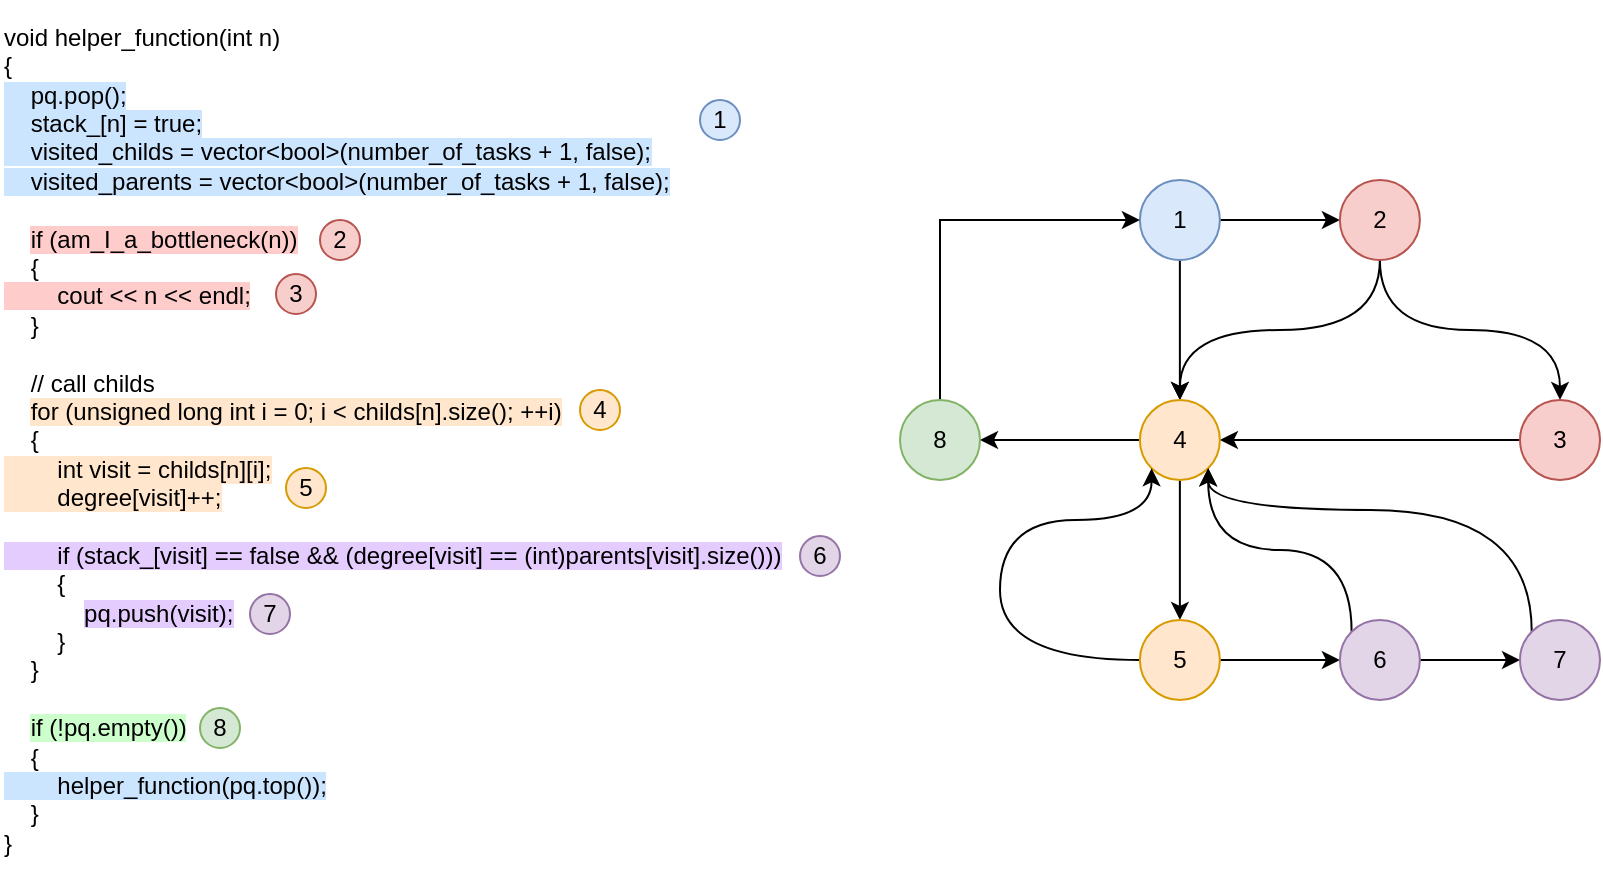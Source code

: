 <mxfile version="21.3.4" type="device">
  <diagram name="Page-1" id="O16oIW7MTGFbL38wEt7E">
    <mxGraphModel dx="2022" dy="633" grid="1" gridSize="10" guides="1" tooltips="1" connect="1" arrows="1" fold="1" page="1" pageScale="1" pageWidth="827" pageHeight="1169" math="0" shadow="0">
      <root>
        <mxCell id="0" />
        <mxCell id="1" parent="0" />
        <mxCell id="eCMuN70A0XHilftcNr7w-8" style="edgeStyle=orthogonalEdgeStyle;rounded=0;orthogonalLoop=1;jettySize=auto;html=1;exitX=1;exitY=0.5;exitDx=0;exitDy=0;entryX=0;entryY=0.5;entryDx=0;entryDy=0;" parent="1" source="eCMuN70A0XHilftcNr7w-1" target="eCMuN70A0XHilftcNr7w-4" edge="1">
          <mxGeometry relative="1" as="geometry" />
        </mxCell>
        <mxCell id="eCMuN70A0XHilftcNr7w-11" style="edgeStyle=orthogonalEdgeStyle;rounded=0;orthogonalLoop=1;jettySize=auto;html=1;exitX=0.5;exitY=1;exitDx=0;exitDy=0;entryX=0.5;entryY=0;entryDx=0;entryDy=0;" parent="1" source="eCMuN70A0XHilftcNr7w-1" target="eCMuN70A0XHilftcNr7w-6" edge="1">
          <mxGeometry relative="1" as="geometry" />
        </mxCell>
        <mxCell id="eCMuN70A0XHilftcNr7w-1" value="1" style="ellipse;whiteSpace=wrap;html=1;aspect=fixed;fillColor=#dae8fc;strokeColor=#6c8ebf;" parent="1" vertex="1">
          <mxGeometry x="479.94" y="130" width="40" height="40" as="geometry" />
        </mxCell>
        <mxCell id="eCMuN70A0XHilftcNr7w-2" value="&lt;div&gt;void helper_function(int n)&lt;/div&gt;&lt;div&gt;{&lt;/div&gt;&lt;div&gt;&lt;span style=&quot;background-color: rgb(204, 229, 255);&quot;&gt;&amp;nbsp; &amp;nbsp; pq.pop();&lt;/span&gt;&lt;/div&gt;&lt;div&gt;&lt;span style=&quot;background-color: rgb(204, 229, 255);&quot;&gt;&amp;nbsp; &amp;nbsp; stack_[n] = true;&lt;/span&gt;&lt;/div&gt;&lt;div&gt;&lt;span style=&quot;background-color: rgb(204, 229, 255);&quot;&gt;&amp;nbsp; &amp;nbsp; visited_childs = vector&amp;lt;bool&amp;gt;(number_of_tasks + 1, false);&lt;/span&gt;&lt;/div&gt;&lt;div&gt;&lt;span style=&quot;background-color: rgb(204, 229, 255);&quot;&gt;&amp;nbsp; &amp;nbsp; visited_parents = vector&amp;lt;bool&amp;gt;(number_of_tasks + 1, false);&lt;/span&gt;&lt;/div&gt;&lt;div&gt;&lt;br&gt;&lt;/div&gt;&lt;div&gt;&amp;nbsp; &amp;nbsp; &lt;span style=&quot;background-color: rgb(255, 204, 204);&quot;&gt;if (am_I_a_bottleneck(n))&lt;/span&gt;&lt;/div&gt;&lt;div&gt;&amp;nbsp; &amp;nbsp; {&lt;/div&gt;&lt;div&gt;&lt;span style=&quot;background-color: rgb(255, 204, 204);&quot;&gt;&amp;nbsp; &amp;nbsp; &amp;nbsp; &amp;nbsp; cout &amp;lt;&amp;lt; n &amp;lt;&amp;lt; endl;&lt;/span&gt;&lt;/div&gt;&lt;div&gt;&amp;nbsp; &amp;nbsp; }&lt;/div&gt;&lt;div&gt;&lt;br&gt;&lt;/div&gt;&lt;div&gt;&amp;nbsp; &amp;nbsp; // call childs&lt;/div&gt;&lt;div&gt;&amp;nbsp; &amp;nbsp; &lt;span style=&quot;background-color: rgb(255, 230, 204);&quot;&gt;for (unsigned long int i = 0; i &amp;lt; childs[n].size(); ++i)&lt;/span&gt;&lt;/div&gt;&lt;div&gt;&amp;nbsp; &amp;nbsp; {&lt;/div&gt;&lt;div&gt;&lt;span style=&quot;background-color: rgb(255, 230, 204);&quot;&gt;&amp;nbsp; &amp;nbsp; &amp;nbsp; &amp;nbsp; int visit = childs[n][i];&lt;/span&gt;&lt;/div&gt;&lt;div&gt;&lt;span style=&quot;background-color: rgb(255, 230, 204);&quot;&gt;&amp;nbsp; &amp;nbsp; &amp;nbsp; &amp;nbsp; degree[visit]++;&lt;/span&gt;&lt;/div&gt;&lt;div&gt;&lt;br&gt;&lt;/div&gt;&lt;div&gt;&lt;span style=&quot;background-color: rgb(229, 204, 255);&quot;&gt;&amp;nbsp; &amp;nbsp; &amp;nbsp; &amp;nbsp; if (stack_[visit] == false &amp;amp;&amp;amp; (degree[visit] == (int)parents[visit].size()))&lt;/span&gt;&lt;/div&gt;&lt;div&gt;&amp;nbsp; &amp;nbsp; &amp;nbsp; &amp;nbsp; {&lt;/div&gt;&lt;div&gt;&amp;nbsp; &amp;nbsp; &amp;nbsp; &amp;nbsp; &amp;nbsp; &amp;nbsp; &lt;span style=&quot;background-color: rgb(229, 204, 255);&quot;&gt;pq.push(visit);&lt;/span&gt;&lt;/div&gt;&lt;div&gt;&amp;nbsp; &amp;nbsp; &amp;nbsp; &amp;nbsp; }&lt;/div&gt;&lt;div&gt;&amp;nbsp; &amp;nbsp; }&lt;/div&gt;&lt;div&gt;&lt;br&gt;&lt;/div&gt;&lt;div&gt;&amp;nbsp; &amp;nbsp; &lt;span style=&quot;background-color: rgb(204, 255, 204);&quot;&gt;if (!pq.empty())&lt;/span&gt;&lt;/div&gt;&lt;div&gt;&amp;nbsp; &amp;nbsp; {&lt;/div&gt;&lt;div&gt;&lt;span style=&quot;background-color: rgb(204, 229, 255);&quot;&gt;&amp;nbsp; &amp;nbsp; &amp;nbsp; &amp;nbsp; helper_function(pq.top());&lt;/span&gt;&lt;/div&gt;&lt;div&gt;&amp;nbsp; &amp;nbsp; }&lt;/div&gt;&lt;div&gt;}&lt;/div&gt;" style="text;html=1;strokeColor=none;fillColor=none;align=left;verticalAlign=middle;whiteSpace=wrap;rounded=0;" parent="1" vertex="1">
          <mxGeometry x="-90" y="40" width="400" height="440" as="geometry" />
        </mxCell>
        <mxCell id="eCMuN70A0XHilftcNr7w-27" style="edgeStyle=orthogonalEdgeStyle;orthogonalLoop=1;jettySize=auto;html=1;exitX=0;exitY=1;exitDx=0;exitDy=0;entryX=1;entryY=0;entryDx=0;entryDy=0;strokeColor=none;curved=1;" parent="1" source="eCMuN70A0XHilftcNr7w-4" target="eCMuN70A0XHilftcNr7w-6" edge="1">
          <mxGeometry relative="1" as="geometry" />
        </mxCell>
        <mxCell id="eCMuN70A0XHilftcNr7w-30" style="edgeStyle=orthogonalEdgeStyle;orthogonalLoop=1;jettySize=auto;html=1;exitX=0.5;exitY=1;exitDx=0;exitDy=0;entryX=0.5;entryY=0;entryDx=0;entryDy=0;curved=1;" parent="1" source="eCMuN70A0XHilftcNr7w-4" target="eCMuN70A0XHilftcNr7w-6" edge="1">
          <mxGeometry relative="1" as="geometry" />
        </mxCell>
        <mxCell id="eCMuN70A0XHilftcNr7w-31" style="edgeStyle=orthogonalEdgeStyle;orthogonalLoop=1;jettySize=auto;html=1;exitX=0.5;exitY=1;exitDx=0;exitDy=0;entryX=0.5;entryY=0;entryDx=0;entryDy=0;curved=1;" parent="1" source="eCMuN70A0XHilftcNr7w-4" target="eCMuN70A0XHilftcNr7w-5" edge="1">
          <mxGeometry relative="1" as="geometry" />
        </mxCell>
        <mxCell id="eCMuN70A0XHilftcNr7w-4" value="2" style="ellipse;whiteSpace=wrap;html=1;aspect=fixed;fillColor=#f8cecc;strokeColor=#b85450;" parent="1" vertex="1">
          <mxGeometry x="579.94" y="130" width="40" height="40" as="geometry" />
        </mxCell>
        <mxCell id="eCMuN70A0XHilftcNr7w-10" style="edgeStyle=orthogonalEdgeStyle;rounded=0;orthogonalLoop=1;jettySize=auto;html=1;exitX=0;exitY=0.5;exitDx=0;exitDy=0;" parent="1" source="eCMuN70A0XHilftcNr7w-5" target="eCMuN70A0XHilftcNr7w-6" edge="1">
          <mxGeometry relative="1" as="geometry" />
        </mxCell>
        <mxCell id="eCMuN70A0XHilftcNr7w-5" value="3" style="ellipse;whiteSpace=wrap;html=1;aspect=fixed;fillColor=#f8cecc;strokeColor=#b85450;" parent="1" vertex="1">
          <mxGeometry x="670" y="240" width="40" height="40" as="geometry" />
        </mxCell>
        <mxCell id="eCMuN70A0XHilftcNr7w-33" style="edgeStyle=orthogonalEdgeStyle;rounded=0;orthogonalLoop=1;jettySize=auto;html=1;exitX=0.5;exitY=1;exitDx=0;exitDy=0;entryX=0.5;entryY=0;entryDx=0;entryDy=0;" parent="1" source="eCMuN70A0XHilftcNr7w-6" target="eCMuN70A0XHilftcNr7w-13" edge="1">
          <mxGeometry relative="1" as="geometry" />
        </mxCell>
        <mxCell id="eCMuN70A0XHilftcNr7w-39" style="edgeStyle=orthogonalEdgeStyle;rounded=0;orthogonalLoop=1;jettySize=auto;html=1;" parent="1" source="eCMuN70A0XHilftcNr7w-6" target="eCMuN70A0XHilftcNr7w-19" edge="1">
          <mxGeometry relative="1" as="geometry" />
        </mxCell>
        <mxCell id="eCMuN70A0XHilftcNr7w-6" value="4" style="ellipse;whiteSpace=wrap;html=1;aspect=fixed;fillColor=#ffe6cc;strokeColor=#d79b00;" parent="1" vertex="1">
          <mxGeometry x="479.94" y="240" width="40" height="40" as="geometry" />
        </mxCell>
        <mxCell id="eCMuN70A0XHilftcNr7w-36" style="edgeStyle=orthogonalEdgeStyle;rounded=0;orthogonalLoop=1;jettySize=auto;html=1;exitX=1;exitY=0.5;exitDx=0;exitDy=0;entryX=0;entryY=0.5;entryDx=0;entryDy=0;" parent="1" source="eCMuN70A0XHilftcNr7w-13" target="eCMuN70A0XHilftcNr7w-15" edge="1">
          <mxGeometry relative="1" as="geometry" />
        </mxCell>
        <mxCell id="eCMuN70A0XHilftcNr7w-42" style="edgeStyle=orthogonalEdgeStyle;orthogonalLoop=1;jettySize=auto;html=1;exitX=0;exitY=0.5;exitDx=0;exitDy=0;entryX=0;entryY=1;entryDx=0;entryDy=0;curved=1;" parent="1" source="eCMuN70A0XHilftcNr7w-13" target="eCMuN70A0XHilftcNr7w-6" edge="1">
          <mxGeometry relative="1" as="geometry">
            <Array as="points">
              <mxPoint x="410" y="370" />
              <mxPoint x="410" y="300" />
              <mxPoint x="486" y="300" />
            </Array>
          </mxGeometry>
        </mxCell>
        <mxCell id="eCMuN70A0XHilftcNr7w-13" value="5" style="ellipse;whiteSpace=wrap;html=1;aspect=fixed;fillColor=#ffe6cc;strokeColor=#d79b00;" parent="1" vertex="1">
          <mxGeometry x="479.94" y="350" width="40" height="40" as="geometry" />
        </mxCell>
        <mxCell id="eCMuN70A0XHilftcNr7w-35" style="edgeStyle=orthogonalEdgeStyle;orthogonalLoop=1;jettySize=auto;html=1;exitX=0;exitY=0;exitDx=0;exitDy=0;entryX=1;entryY=1;entryDx=0;entryDy=0;curved=1;" parent="1" source="eCMuN70A0XHilftcNr7w-15" target="eCMuN70A0XHilftcNr7w-6" edge="1">
          <mxGeometry relative="1" as="geometry">
            <Array as="points">
              <mxPoint x="586" y="315" />
              <mxPoint x="514" y="315" />
            </Array>
          </mxGeometry>
        </mxCell>
        <mxCell id="eCMuN70A0XHilftcNr7w-41" style="edgeStyle=orthogonalEdgeStyle;rounded=0;orthogonalLoop=1;jettySize=auto;html=1;entryX=0;entryY=0.5;entryDx=0;entryDy=0;" parent="1" source="eCMuN70A0XHilftcNr7w-15" target="eCMuN70A0XHilftcNr7w-17" edge="1">
          <mxGeometry relative="1" as="geometry" />
        </mxCell>
        <mxCell id="eCMuN70A0XHilftcNr7w-15" value="6" style="ellipse;whiteSpace=wrap;html=1;aspect=fixed;fillColor=#e1d5e7;strokeColor=#9673a6;" parent="1" vertex="1">
          <mxGeometry x="579.94" y="350" width="40" height="40" as="geometry" />
        </mxCell>
        <mxCell id="eCMuN70A0XHilftcNr7w-38" style="edgeStyle=orthogonalEdgeStyle;orthogonalLoop=1;jettySize=auto;html=1;exitX=0;exitY=0;exitDx=0;exitDy=0;entryX=1;entryY=1;entryDx=0;entryDy=0;curved=1;" parent="1" source="eCMuN70A0XHilftcNr7w-17" target="eCMuN70A0XHilftcNr7w-6" edge="1">
          <mxGeometry relative="1" as="geometry">
            <Array as="points">
              <mxPoint x="676" y="295" />
              <mxPoint x="514" y="295" />
            </Array>
          </mxGeometry>
        </mxCell>
        <mxCell id="eCMuN70A0XHilftcNr7w-17" value="7" style="ellipse;whiteSpace=wrap;html=1;aspect=fixed;fillColor=#e1d5e7;strokeColor=#9673a6;" parent="1" vertex="1">
          <mxGeometry x="670" y="350" width="40" height="40" as="geometry" />
        </mxCell>
        <mxCell id="eCMuN70A0XHilftcNr7w-40" style="edgeStyle=orthogonalEdgeStyle;rounded=0;orthogonalLoop=1;jettySize=auto;html=1;exitX=0.5;exitY=0;exitDx=0;exitDy=0;entryX=0;entryY=0.5;entryDx=0;entryDy=0;" parent="1" source="eCMuN70A0XHilftcNr7w-19" target="eCMuN70A0XHilftcNr7w-1" edge="1">
          <mxGeometry relative="1" as="geometry" />
        </mxCell>
        <mxCell id="eCMuN70A0XHilftcNr7w-19" value="8" style="ellipse;whiteSpace=wrap;html=1;aspect=fixed;fillColor=#d5e8d4;strokeColor=#82b366;" parent="1" vertex="1">
          <mxGeometry x="360" y="240" width="40" height="40" as="geometry" />
        </mxCell>
        <mxCell id="CP4uF9dFGmR1EgEWL_tz-3" value="1" style="ellipse;whiteSpace=wrap;html=1;aspect=fixed;fillColor=#dae8fc;strokeColor=#6c8ebf;" vertex="1" parent="1">
          <mxGeometry x="260" y="90" width="20" height="20" as="geometry" />
        </mxCell>
        <mxCell id="CP4uF9dFGmR1EgEWL_tz-4" value="2" style="ellipse;whiteSpace=wrap;html=1;aspect=fixed;fillColor=#f8cecc;strokeColor=#b85450;" vertex="1" parent="1">
          <mxGeometry x="70" y="150" width="20" height="20" as="geometry" />
        </mxCell>
        <mxCell id="CP4uF9dFGmR1EgEWL_tz-5" value="3" style="ellipse;whiteSpace=wrap;html=1;aspect=fixed;fillColor=#f8cecc;strokeColor=#b85450;" vertex="1" parent="1">
          <mxGeometry x="48" y="177" width="20" height="20" as="geometry" />
        </mxCell>
        <mxCell id="CP4uF9dFGmR1EgEWL_tz-7" value="4" style="ellipse;whiteSpace=wrap;html=1;aspect=fixed;fillColor=#ffe6cc;strokeColor=#d79b00;" vertex="1" parent="1">
          <mxGeometry x="200" y="235" width="20" height="20" as="geometry" />
        </mxCell>
        <mxCell id="CP4uF9dFGmR1EgEWL_tz-8" value="5" style="ellipse;whiteSpace=wrap;html=1;aspect=fixed;fillColor=#ffe6cc;strokeColor=#d79b00;" vertex="1" parent="1">
          <mxGeometry x="53.0" y="274" width="20" height="20" as="geometry" />
        </mxCell>
        <mxCell id="CP4uF9dFGmR1EgEWL_tz-9" value="6" style="ellipse;whiteSpace=wrap;html=1;aspect=fixed;fillColor=#e1d5e7;strokeColor=#9673a6;" vertex="1" parent="1">
          <mxGeometry x="310.0" y="308" width="20" height="20" as="geometry" />
        </mxCell>
        <mxCell id="CP4uF9dFGmR1EgEWL_tz-10" value="7" style="ellipse;whiteSpace=wrap;html=1;aspect=fixed;fillColor=#e1d5e7;strokeColor=#9673a6;" vertex="1" parent="1">
          <mxGeometry x="35" y="337" width="20" height="20" as="geometry" />
        </mxCell>
        <mxCell id="CP4uF9dFGmR1EgEWL_tz-11" value="8" style="ellipse;whiteSpace=wrap;html=1;aspect=fixed;fillColor=#d5e8d4;strokeColor=#82b366;" vertex="1" parent="1">
          <mxGeometry x="10" y="394" width="20" height="20" as="geometry" />
        </mxCell>
      </root>
    </mxGraphModel>
  </diagram>
</mxfile>
